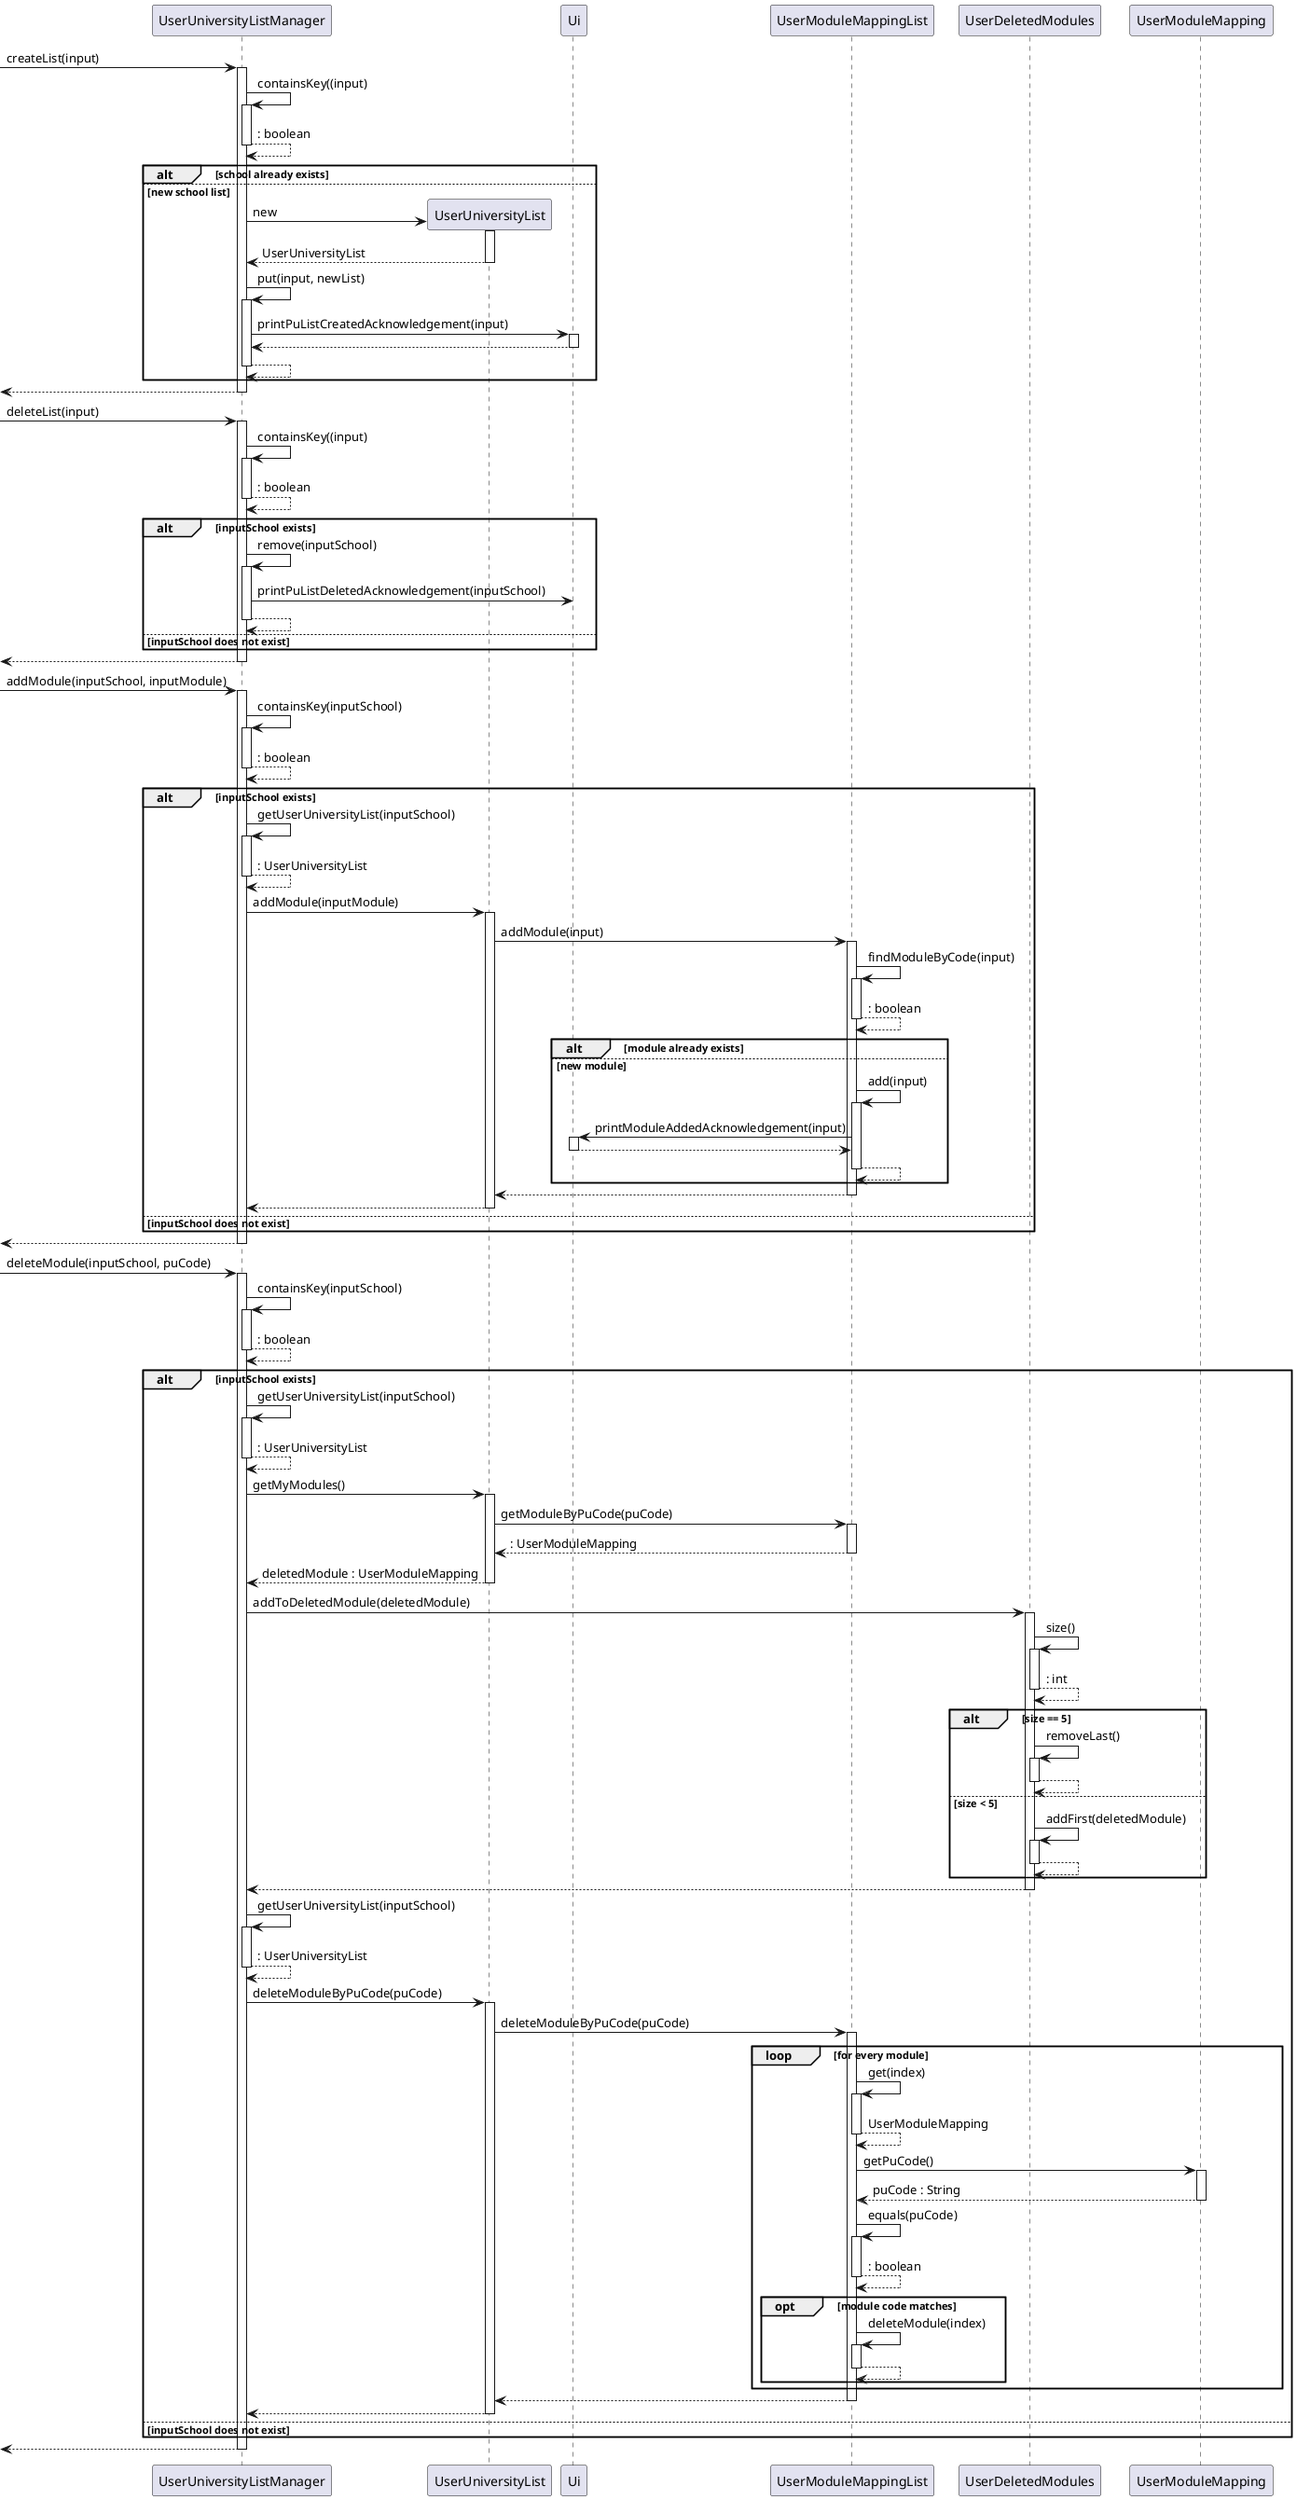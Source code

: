 @startuml
'https://plantuml.com/sequence-diagram


-> UserUniversityListManager : createList(input)
activate UserUniversityListManager

UserUniversityListManager -> UserUniversityListManager : containsKey((input)
activate UserUniversityListManager
return : boolean

alt school already exists

else new school list
    UserUniversityListManager -> UserUniversityList **: new
    activate UserUniversityList
    return UserUniversityList
    UserUniversityListManager -> UserUniversityListManager : put(input, newList)
    activate UserUniversityListManager

    UserUniversityListManager -> Ui : printPuListCreatedAcknowledgement(input)
    activate Ui
    return

    return

end
return
deactivate UserUniversityListManager

-> UserUniversityListManager : deleteList(input)
activate UserUniversityListManager

UserUniversityListManager -> UserUniversityListManager : containsKey((input)
activate UserUniversityListManager
return : boolean

alt inputSchool exists
    UserUniversityListManager -> UserUniversityListManager : remove(inputSchool)
    activate UserUniversityListManager

    UserUniversityListManager -> Ui : printPuListDeletedAcknowledgement(inputSchool)
    return
else inputSchool does not exist
end

return
deactivate UserUniversityListManager

-> UserUniversityListManager : addModule(inputSchool, inputModule)
activate UserUniversityListManager
UserUniversityListManager -> UserUniversityListManager : containsKey(inputSchool)
activate UserUniversityListManager
return : boolean

alt inputSchool exists
    UserUniversityListManager -> UserUniversityListManager : getUserUniversityList(inputSchool)
    activate UserUniversityListManager
    return : UserUniversityList
    UserUniversityListManager -> UserUniversityList : addModule(inputModule)
    activate UserUniversityList

    UserUniversityList -> UserModuleMappingList : addModule(input)
    activate UserModuleMappingList
    UserModuleMappingList -> UserModuleMappingList : findModuleByCode(input)
    activate UserModuleMappingList
    return : boolean
    alt module already exists
    else new module
        UserModuleMappingList -> UserModuleMappingList : add(input)
        activate UserModuleMappingList

        UserModuleMappingList -> Ui : printModuleAddedAcknowledgement(input)
        activate Ui
        UserModuleMappingList <-- Ui
        deactivate Ui
        return
    end
    UserUniversityList <-- UserModuleMappingList
    deactivate UserModuleMappingList
    UserUniversityListManager <-- UserUniversityList
    deactivate UserUniversityList

else inputSchool does not exist

end
return
deactivate UserUniversityListManager

-> UserUniversityListManager : deleteModule(inputSchool, puCode)
activate UserUniversityListManager
UserUniversityListManager -> UserUniversityListManager : containsKey(inputSchool)
activate UserUniversityListManager
return : boolean
alt inputSchool exists
    UserUniversityListManager -> UserUniversityListManager : getUserUniversityList(inputSchool)
    activate UserUniversityListManager
    return : UserUniversityList

    UserUniversityListManager -> UserUniversityList : getMyModules()
    activate UserUniversityList


    UserUniversityList -> UserModuleMappingList : getModuleByPuCode(puCode)
    activate UserModuleMappingList
    return : UserModuleMapping

    return deletedModule : UserModuleMapping

    UserUniversityListManager -> UserDeletedModules : addToDeletedModule(deletedModule)
    activate UserDeletedModules
    UserDeletedModules -> UserDeletedModules : size()
    activate UserDeletedModules
    return : int
        alt size == 5
        UserDeletedModules -> UserDeletedModules : removeLast()
        activate UserDeletedModules
        return
        else size < 5
        UserDeletedModules -> UserDeletedModules : addFirst(deletedModule)
        activate UserDeletedModules
        return
    end
    return

    UserUniversityListManager -> UserUniversityListManager : getUserUniversityList(inputSchool)
    activate UserUniversityListManager
    return : UserUniversityList

        UserUniversityListManager -> UserUniversityList : deleteModuleByPuCode(puCode)
        activate UserUniversityList

        UserUniversityList -> UserModuleMappingList : deleteModuleByPuCode(puCode)
        activate UserModuleMappingList
        loop for every module
        UserModuleMappingList -> UserModuleMappingList : get(index)
        activate UserModuleMappingList
        return UserModuleMapping
        UserModuleMappingList -> UserModuleMapping : getPuCode()
        activate UserModuleMapping
        return puCode : String
        UserModuleMappingList -> UserModuleMappingList : equals(puCode)
        activate UserModuleMappingList
        return : boolean
        opt module code matches
        UserModuleMappingList -> UserModuleMappingList : deleteModule(index)
        activate UserModuleMappingList
        return
        end

    end

    return

    return


else inputSchool does not exist
end
return
deactivate UserUniversityListManager

@enduml